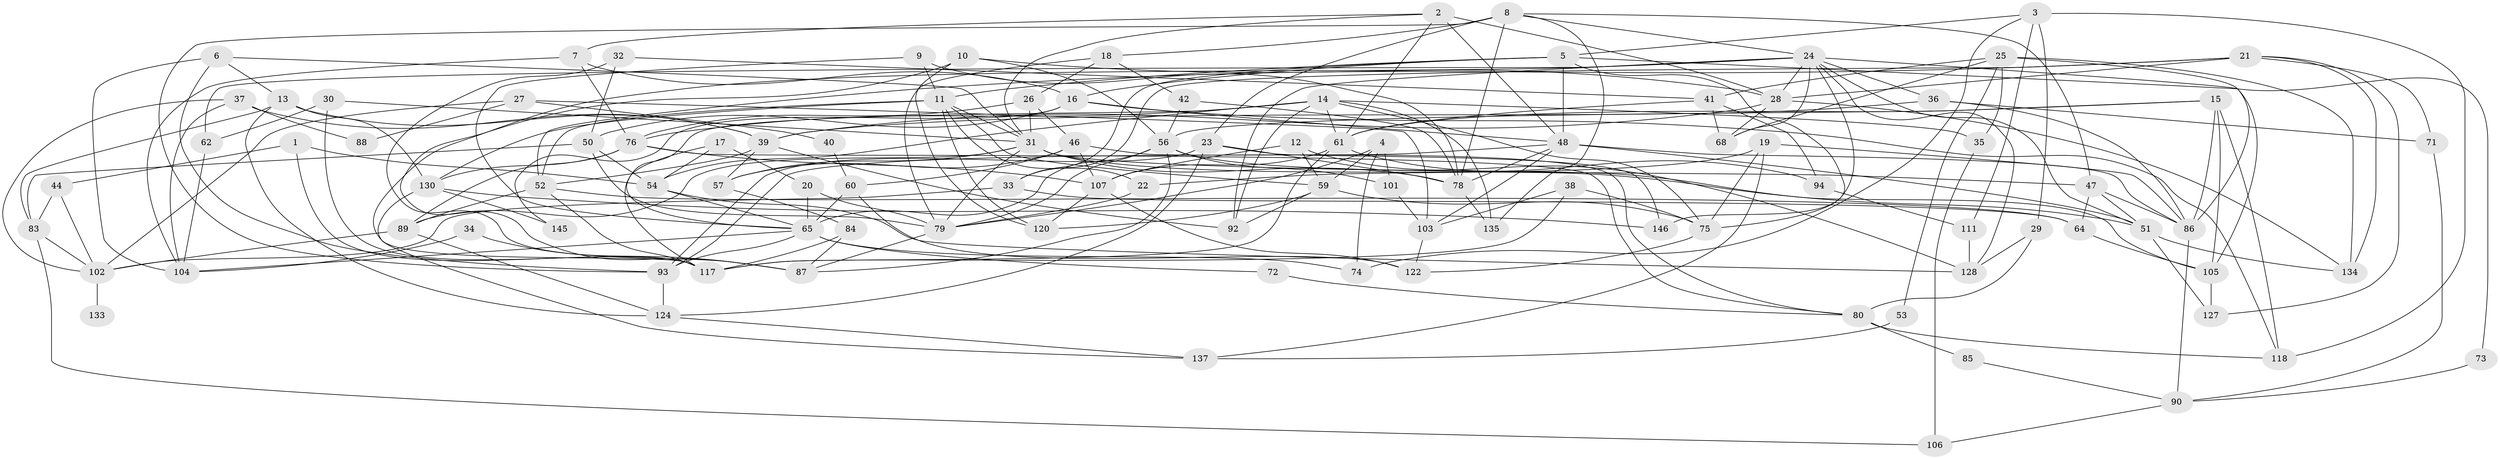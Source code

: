 // original degree distribution, {3: 0.2925170068027211, 5: 0.1564625850340136, 4: 0.3401360544217687, 2: 0.08843537414965986, 6: 0.08163265306122448, 7: 0.027210884353741496, 9: 0.013605442176870748}
// Generated by graph-tools (version 1.1) at 2025/11/02/27/25 16:11:21]
// undirected, 102 vertices, 240 edges
graph export_dot {
graph [start="1"]
  node [color=gray90,style=filled];
  1;
  2 [super="+113"];
  3;
  4 [super="+100"];
  5 [super="+119"];
  6;
  7;
  8 [super="+43"];
  9;
  10 [super="+55"];
  11 [super="+63"];
  12;
  13 [super="+121"];
  14 [super="+139"];
  15 [super="+69"];
  16 [super="+143"];
  17;
  18 [super="+45"];
  19;
  20 [super="+77"];
  21 [super="+116"];
  22;
  23 [super="+123"];
  24 [super="+141"];
  25 [super="+58"];
  26;
  27;
  28 [super="+129"];
  29;
  30;
  31 [super="+98"];
  32;
  33;
  34;
  35;
  36;
  37;
  38;
  39 [super="+126"];
  40;
  41 [super="+49"];
  42;
  44;
  46 [super="+81"];
  47 [super="+66"];
  48 [super="+70"];
  50 [super="+114"];
  51 [super="+115"];
  52 [super="+96"];
  53;
  54 [super="+112"];
  56 [super="+132"];
  57;
  59 [super="+136"];
  60;
  61 [super="+144"];
  62;
  64 [super="+67"];
  65 [super="+91"];
  68;
  71;
  72;
  73;
  74;
  75 [super="+95"];
  76;
  78 [super="+99"];
  79 [super="+147"];
  80 [super="+82"];
  83 [super="+109"];
  84;
  85;
  86 [super="+110"];
  87;
  88;
  89 [super="+108"];
  90;
  92;
  93 [super="+97"];
  94 [super="+131"];
  101;
  102 [super="+140"];
  103 [super="+138"];
  104 [super="+125"];
  105;
  106;
  107;
  111;
  117 [super="+142"];
  118;
  120;
  122;
  124;
  127;
  128;
  130;
  133;
  134;
  135;
  137;
  145;
  146;
  1 -- 44;
  1 -- 54;
  1 -- 117;
  2 -- 48;
  2 -- 31;
  2 -- 28;
  2 -- 61;
  2 -- 7;
  3 -- 29;
  3 -- 118;
  3 -- 5;
  3 -- 74;
  3 -- 111;
  4 -- 59 [weight=2];
  4 -- 101;
  4 -- 74;
  4 -- 79;
  5 -- 16;
  5 -- 48;
  5 -- 33;
  5 -- 11;
  5 -- 73;
  5 -- 75;
  6 -- 31;
  6 -- 13;
  6 -- 104;
  6 -- 93;
  7 -- 104;
  7 -- 16;
  7 -- 76;
  8 -- 135;
  8 -- 24;
  8 -- 78;
  8 -- 23;
  8 -- 47;
  8 -- 93;
  8 -- 18;
  9 -- 65;
  9 -- 78;
  9 -- 11;
  10 -- 87;
  10 -- 56;
  10 -- 120;
  10 -- 28;
  11 -- 120;
  11 -- 22;
  11 -- 130;
  11 -- 52;
  11 -- 59 [weight=2];
  11 -- 31;
  12 -- 107;
  12 -- 128;
  12 -- 59;
  13 -- 39;
  13 -- 130;
  13 -- 124;
  13 -- 83;
  14 -- 76;
  14 -- 61;
  14 -- 135;
  14 -- 35;
  14 -- 54;
  14 -- 75;
  14 -- 92;
  14 -- 65;
  15 -- 56;
  15 -- 118;
  15 -- 105;
  15 -- 61;
  15 -- 86 [weight=2];
  16 -- 145;
  16 -- 48;
  16 -- 50;
  16 -- 118;
  17 -- 20;
  17 -- 117;
  17 -- 54;
  18 -- 42;
  18 -- 79;
  18 -- 26;
  19 -- 137;
  19 -- 22;
  19 -- 75;
  19 -- 86;
  20 -- 79;
  20 -- 65;
  21 -- 52;
  21 -- 33;
  21 -- 134;
  21 -- 71;
  21 -- 28;
  21 -- 127;
  22 -- 79;
  23 -- 146;
  23 -- 93 [weight=2];
  23 -- 124;
  23 -- 78;
  24 -- 62;
  24 -- 146;
  24 -- 128;
  24 -- 36;
  24 -- 68;
  24 -- 105;
  24 -- 92;
  24 -- 51;
  24 -- 117;
  24 -- 28;
  25 -- 35;
  25 -- 86;
  25 -- 68;
  25 -- 53;
  25 -- 134;
  25 -- 41;
  26 -- 76;
  26 -- 31;
  26 -- 46;
  27 -- 40;
  27 -- 88;
  27 -- 103;
  27 -- 102;
  28 -- 68;
  28 -- 39;
  28 -- 134;
  29 -- 128;
  29 -- 80;
  30 -- 117;
  30 -- 62;
  30 -- 31;
  31 -- 47;
  31 -- 78;
  31 -- 51;
  31 -- 57;
  31 -- 89;
  31 -- 79;
  32 -- 87;
  32 -- 41;
  32 -- 50;
  33 -- 64;
  33 -- 102;
  34 -- 104;
  34 -- 87;
  35 -- 106;
  36 -- 86;
  36 -- 71;
  36 -- 39;
  37 -- 104;
  37 -- 88;
  37 -- 102;
  37 -- 39;
  38 -- 75;
  38 -- 117;
  38 -- 103;
  39 -- 57;
  39 -- 92;
  39 -- 52;
  40 -- 60;
  41 -- 68;
  41 -- 61;
  41 -- 94;
  42 -- 78;
  42 -- 56;
  44 -- 102;
  44 -- 83;
  46 -- 57;
  46 -- 80;
  46 -- 107;
  46 -- 60;
  47 -- 51;
  47 -- 64;
  47 -- 86;
  48 -- 86;
  48 -- 103;
  48 -- 51 [weight=2];
  48 -- 78;
  48 -- 93;
  50 -- 54;
  50 -- 79;
  50 -- 83;
  51 -- 127;
  51 -- 134;
  52 -- 117;
  52 -- 64;
  52 -- 89;
  53 -- 137;
  54 -- 65;
  54 -- 128;
  56 -- 105;
  56 -- 101;
  56 -- 79;
  56 -- 87;
  56 -- 65;
  57 -- 84;
  59 -- 120;
  59 -- 75;
  59 -- 92;
  60 -- 65;
  60 -- 122;
  61 -- 117;
  61 -- 107;
  61 -- 94;
  62 -- 104;
  64 -- 105;
  65 -- 74;
  65 -- 72;
  65 -- 104;
  65 -- 93;
  71 -- 90;
  72 -- 80;
  73 -- 90;
  75 -- 122;
  76 -- 80;
  76 -- 89;
  76 -- 107;
  76 -- 130;
  78 -- 135;
  79 -- 87;
  80 -- 85 [weight=2];
  80 -- 118;
  83 -- 102;
  83 -- 106;
  84 -- 87;
  84 -- 117;
  85 -- 90;
  86 -- 90;
  89 -- 102;
  89 -- 124;
  90 -- 106;
  93 -- 124;
  94 -- 111;
  101 -- 103;
  102 -- 133 [weight=2];
  103 -- 122;
  105 -- 127;
  107 -- 120;
  107 -- 122;
  111 -- 128;
  124 -- 137;
  130 -- 137;
  130 -- 145;
  130 -- 146;
}
